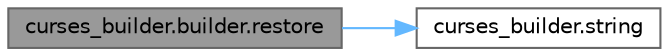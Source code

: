 digraph "curses_builder.builder.restore"
{
 // LATEX_PDF_SIZE
  bgcolor="transparent";
  edge [fontname=Helvetica,fontsize=10,labelfontname=Helvetica,labelfontsize=10];
  node [fontname=Helvetica,fontsize=10,shape=box,height=0.2,width=0.4];
  rankdir="LR";
  Node1 [label="curses_builder.builder.restore",height=0.2,width=0.4,color="gray40", fillcolor="grey60", style="filled", fontcolor="black",tooltip=" "];
  Node1 -> Node2 [color="steelblue1",style="solid"];
  Node2 [label="curses_builder.string",height=0.2,width=0.4,color="grey40", fillcolor="white", style="filled",URL="$d0/d70/namespacecurses__builder.html#aa6d6a336afddb8314b70939716b88ed1",tooltip=" "];
}
